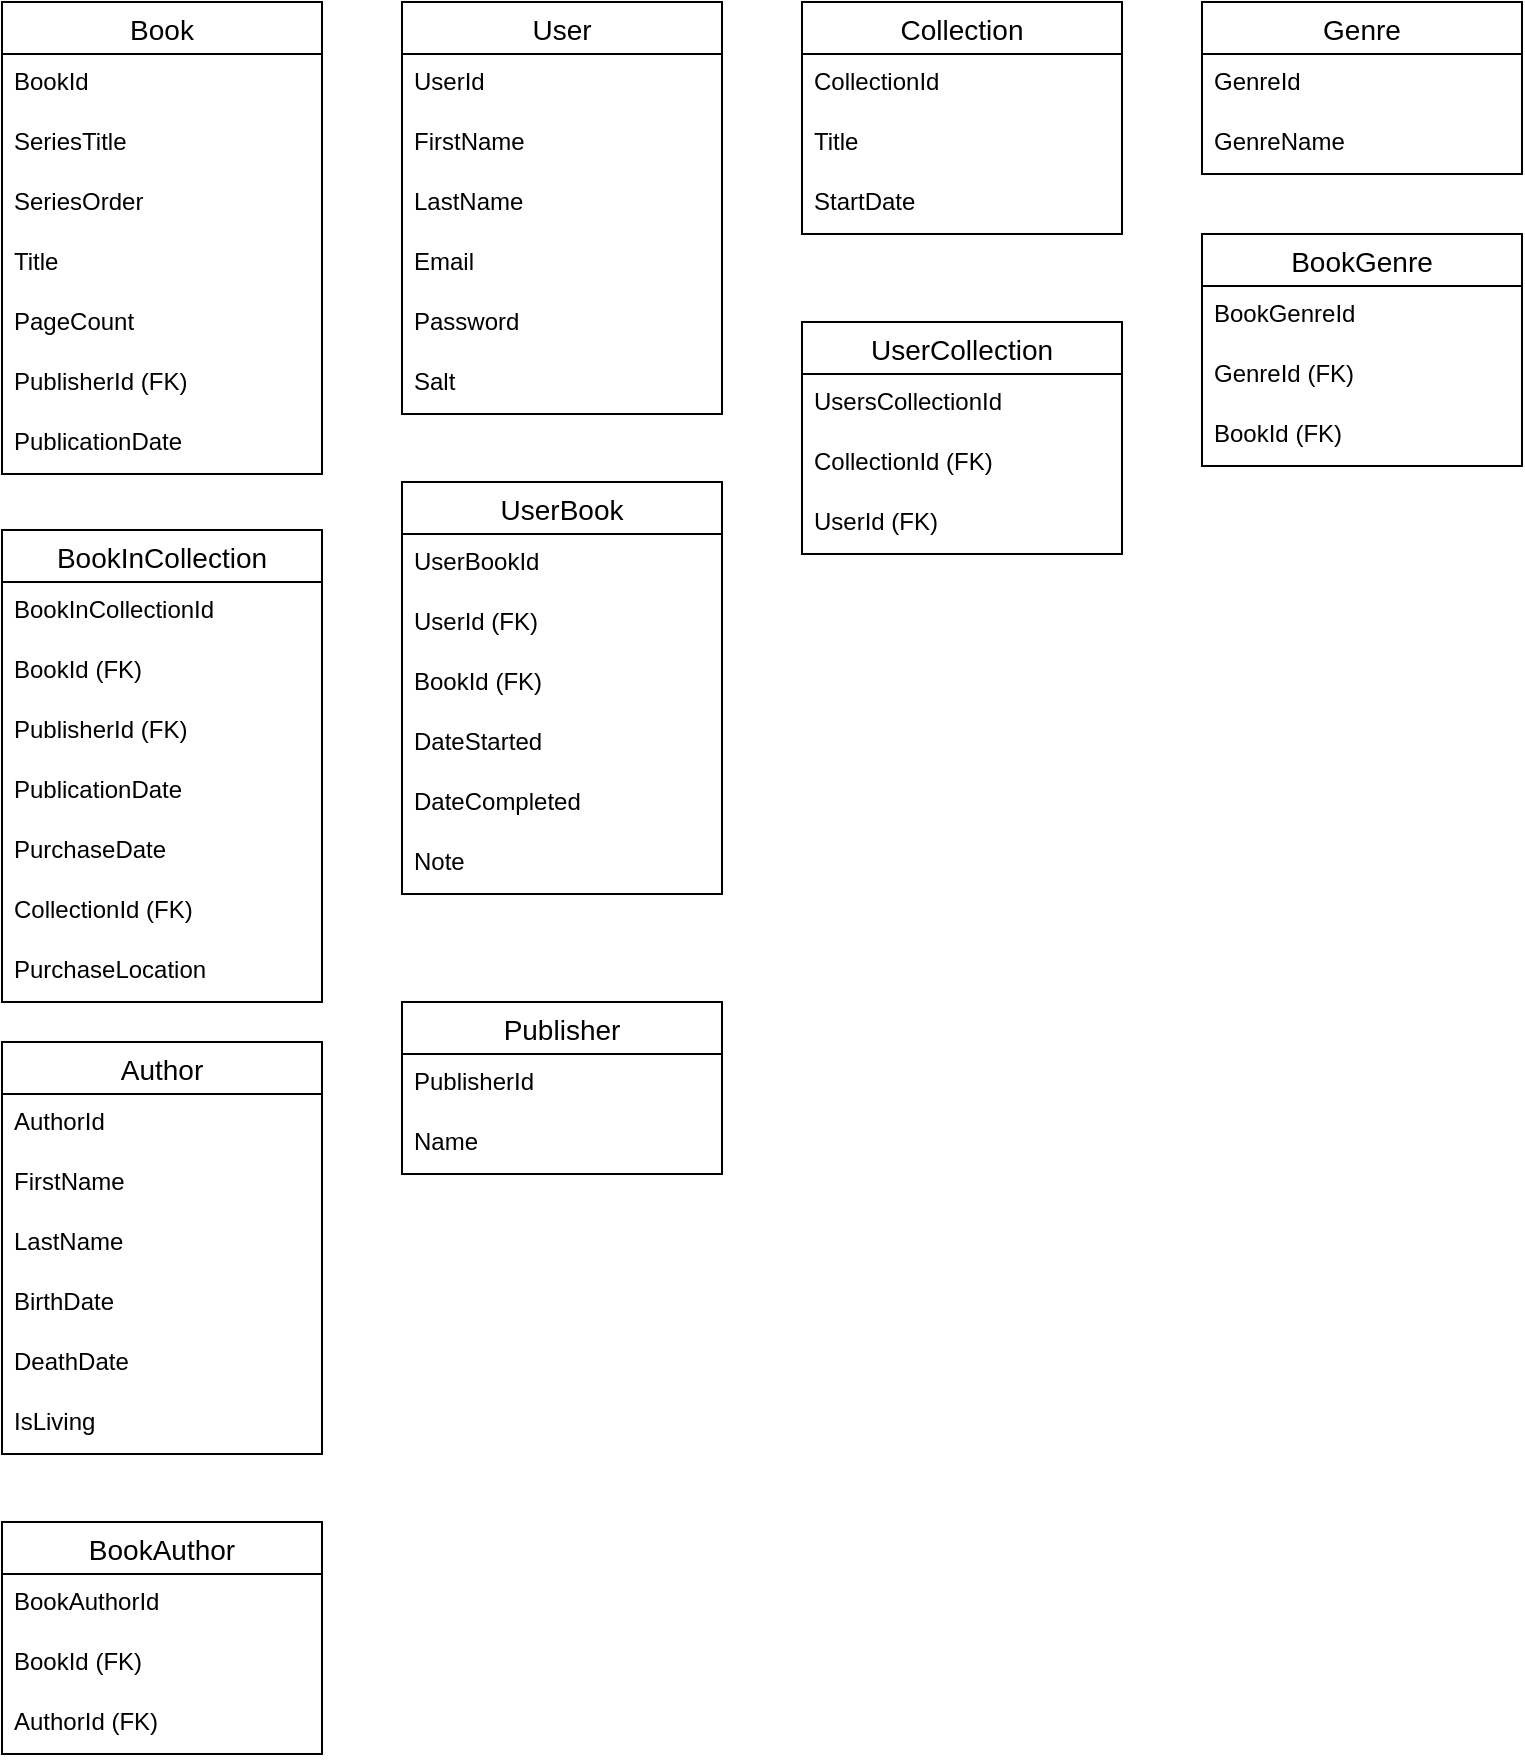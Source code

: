 <mxfile version="13.7.5" type="device"><diagram id="UrpMXMMA0uz3nO-4lnqI" name="Page-1"><mxGraphModel dx="1422" dy="762" grid="1" gridSize="10" guides="1" tooltips="1" connect="1" arrows="1" fold="1" page="1" pageScale="1" pageWidth="850" pageHeight="1100" math="0" shadow="0"><root><mxCell id="0"/><mxCell id="1" parent="0"/><mxCell id="OY0WkzDXKR3lyBP0aWqF-1" value="Book" style="swimlane;fontStyle=0;childLayout=stackLayout;horizontal=1;startSize=26;horizontalStack=0;resizeParent=1;resizeParentMax=0;resizeLast=0;collapsible=1;marginBottom=0;align=center;fontSize=14;" parent="1" vertex="1"><mxGeometry x="40" y="40" width="160" height="236" as="geometry"/></mxCell><mxCell id="OY0WkzDXKR3lyBP0aWqF-2" value="BookId" style="text;strokeColor=none;fillColor=none;spacingLeft=4;spacingRight=4;overflow=hidden;rotatable=0;points=[[0,0.5],[1,0.5]];portConstraint=eastwest;fontSize=12;" parent="OY0WkzDXKR3lyBP0aWqF-1" vertex="1"><mxGeometry y="26" width="160" height="30" as="geometry"/></mxCell><mxCell id="OY0WkzDXKR3lyBP0aWqF-3" value="SeriesTitle" style="text;strokeColor=none;fillColor=none;spacingLeft=4;spacingRight=4;overflow=hidden;rotatable=0;points=[[0,0.5],[1,0.5]];portConstraint=eastwest;fontSize=12;" parent="OY0WkzDXKR3lyBP0aWqF-1" vertex="1"><mxGeometry y="56" width="160" height="30" as="geometry"/></mxCell><mxCell id="t7PdLqPQhuYcK_3BS8OA-1" value="SeriesOrder" style="text;strokeColor=none;fillColor=none;spacingLeft=4;spacingRight=4;overflow=hidden;rotatable=0;points=[[0,0.5],[1,0.5]];portConstraint=eastwest;fontSize=12;" vertex="1" parent="OY0WkzDXKR3lyBP0aWqF-1"><mxGeometry y="86" width="160" height="30" as="geometry"/></mxCell><mxCell id="OY0WkzDXKR3lyBP0aWqF-4" value="Title" style="text;strokeColor=none;fillColor=none;spacingLeft=4;spacingRight=4;overflow=hidden;rotatable=0;points=[[0,0.5],[1,0.5]];portConstraint=eastwest;fontSize=12;" parent="OY0WkzDXKR3lyBP0aWqF-1" vertex="1"><mxGeometry y="116" width="160" height="30" as="geometry"/></mxCell><mxCell id="OY0WkzDXKR3lyBP0aWqF-5" value="PageCount" style="text;strokeColor=none;fillColor=none;spacingLeft=4;spacingRight=4;overflow=hidden;rotatable=0;points=[[0,0.5],[1,0.5]];portConstraint=eastwest;fontSize=12;" parent="OY0WkzDXKR3lyBP0aWqF-1" vertex="1"><mxGeometry y="146" width="160" height="30" as="geometry"/></mxCell><mxCell id="OY0WkzDXKR3lyBP0aWqF-6" value="PublisherId (FK)" style="text;strokeColor=none;fillColor=none;spacingLeft=4;spacingRight=4;overflow=hidden;rotatable=0;points=[[0,0.5],[1,0.5]];portConstraint=eastwest;fontSize=12;" parent="OY0WkzDXKR3lyBP0aWqF-1" vertex="1"><mxGeometry y="176" width="160" height="30" as="geometry"/></mxCell><mxCell id="OY0WkzDXKR3lyBP0aWqF-7" value="PublicationDate" style="text;strokeColor=none;fillColor=none;spacingLeft=4;spacingRight=4;overflow=hidden;rotatable=0;points=[[0,0.5],[1,0.5]];portConstraint=eastwest;fontSize=12;" parent="OY0WkzDXKR3lyBP0aWqF-1" vertex="1"><mxGeometry y="206" width="160" height="30" as="geometry"/></mxCell><mxCell id="OY0WkzDXKR3lyBP0aWqF-11" value="User" style="swimlane;fontStyle=0;childLayout=stackLayout;horizontal=1;startSize=26;horizontalStack=0;resizeParent=1;resizeParentMax=0;resizeLast=0;collapsible=1;marginBottom=0;align=center;fontSize=14;" parent="1" vertex="1"><mxGeometry x="240" y="40" width="160" height="206" as="geometry"/></mxCell><mxCell id="OY0WkzDXKR3lyBP0aWqF-12" value="UserId" style="text;strokeColor=none;fillColor=none;spacingLeft=4;spacingRight=4;overflow=hidden;rotatable=0;points=[[0,0.5],[1,0.5]];portConstraint=eastwest;fontSize=12;" parent="OY0WkzDXKR3lyBP0aWqF-11" vertex="1"><mxGeometry y="26" width="160" height="30" as="geometry"/></mxCell><mxCell id="OY0WkzDXKR3lyBP0aWqF-13" value="FirstName" style="text;strokeColor=none;fillColor=none;spacingLeft=4;spacingRight=4;overflow=hidden;rotatable=0;points=[[0,0.5],[1,0.5]];portConstraint=eastwest;fontSize=12;" parent="OY0WkzDXKR3lyBP0aWqF-11" vertex="1"><mxGeometry y="56" width="160" height="30" as="geometry"/></mxCell><mxCell id="OY0WkzDXKR3lyBP0aWqF-14" value="LastName" style="text;strokeColor=none;fillColor=none;spacingLeft=4;spacingRight=4;overflow=hidden;rotatable=0;points=[[0,0.5],[1,0.5]];portConstraint=eastwest;fontSize=12;" parent="OY0WkzDXKR3lyBP0aWqF-11" vertex="1"><mxGeometry y="86" width="160" height="30" as="geometry"/></mxCell><mxCell id="OY0WkzDXKR3lyBP0aWqF-15" value="Email" style="text;strokeColor=none;fillColor=none;spacingLeft=4;spacingRight=4;overflow=hidden;rotatable=0;points=[[0,0.5],[1,0.5]];portConstraint=eastwest;fontSize=12;" parent="OY0WkzDXKR3lyBP0aWqF-11" vertex="1"><mxGeometry y="116" width="160" height="30" as="geometry"/></mxCell><mxCell id="OY0WkzDXKR3lyBP0aWqF-16" value="Password" style="text;strokeColor=none;fillColor=none;spacingLeft=4;spacingRight=4;overflow=hidden;rotatable=0;points=[[0,0.5],[1,0.5]];portConstraint=eastwest;fontSize=12;" parent="OY0WkzDXKR3lyBP0aWqF-11" vertex="1"><mxGeometry y="146" width="160" height="30" as="geometry"/></mxCell><mxCell id="OY0WkzDXKR3lyBP0aWqF-17" value="Salt" style="text;strokeColor=none;fillColor=none;spacingLeft=4;spacingRight=4;overflow=hidden;rotatable=0;points=[[0,0.5],[1,0.5]];portConstraint=eastwest;fontSize=12;" parent="OY0WkzDXKR3lyBP0aWqF-11" vertex="1"><mxGeometry y="176" width="160" height="30" as="geometry"/></mxCell><mxCell id="OY0WkzDXKR3lyBP0aWqF-19" value="Collection" style="swimlane;fontStyle=0;childLayout=stackLayout;horizontal=1;startSize=26;horizontalStack=0;resizeParent=1;resizeParentMax=0;resizeLast=0;collapsible=1;marginBottom=0;align=center;fontSize=14;" parent="1" vertex="1"><mxGeometry x="440" y="40" width="160" height="116" as="geometry"/></mxCell><mxCell id="OY0WkzDXKR3lyBP0aWqF-20" value="CollectionId" style="text;strokeColor=none;fillColor=none;spacingLeft=4;spacingRight=4;overflow=hidden;rotatable=0;points=[[0,0.5],[1,0.5]];portConstraint=eastwest;fontSize=12;" parent="OY0WkzDXKR3lyBP0aWqF-19" vertex="1"><mxGeometry y="26" width="160" height="30" as="geometry"/></mxCell><mxCell id="OY0WkzDXKR3lyBP0aWqF-21" value="Title" style="text;strokeColor=none;fillColor=none;spacingLeft=4;spacingRight=4;overflow=hidden;rotatable=0;points=[[0,0.5],[1,0.5]];portConstraint=eastwest;fontSize=12;" parent="OY0WkzDXKR3lyBP0aWqF-19" vertex="1"><mxGeometry y="56" width="160" height="30" as="geometry"/></mxCell><mxCell id="OY0WkzDXKR3lyBP0aWqF-22" value="StartDate" style="text;strokeColor=none;fillColor=none;spacingLeft=4;spacingRight=4;overflow=hidden;rotatable=0;points=[[0,0.5],[1,0.5]];portConstraint=eastwest;fontSize=12;" parent="OY0WkzDXKR3lyBP0aWqF-19" vertex="1"><mxGeometry y="86" width="160" height="30" as="geometry"/></mxCell><mxCell id="OY0WkzDXKR3lyBP0aWqF-24" value="UserCollection" style="swimlane;fontStyle=0;childLayout=stackLayout;horizontal=1;startSize=26;horizontalStack=0;resizeParent=1;resizeParentMax=0;resizeLast=0;collapsible=1;marginBottom=0;align=center;fontSize=14;" parent="1" vertex="1"><mxGeometry x="440" y="200" width="160" height="116" as="geometry"/></mxCell><mxCell id="OY0WkzDXKR3lyBP0aWqF-25" value="UsersCollectionId" style="text;strokeColor=none;fillColor=none;spacingLeft=4;spacingRight=4;overflow=hidden;rotatable=0;points=[[0,0.5],[1,0.5]];portConstraint=eastwest;fontSize=12;" parent="OY0WkzDXKR3lyBP0aWqF-24" vertex="1"><mxGeometry y="26" width="160" height="30" as="geometry"/></mxCell><mxCell id="OY0WkzDXKR3lyBP0aWqF-26" value="CollectionId (FK)" style="text;strokeColor=none;fillColor=none;spacingLeft=4;spacingRight=4;overflow=hidden;rotatable=0;points=[[0,0.5],[1,0.5]];portConstraint=eastwest;fontSize=12;" parent="OY0WkzDXKR3lyBP0aWqF-24" vertex="1"><mxGeometry y="56" width="160" height="30" as="geometry"/></mxCell><mxCell id="OY0WkzDXKR3lyBP0aWqF-27" value="UserId (FK)" style="text;strokeColor=none;fillColor=none;spacingLeft=4;spacingRight=4;overflow=hidden;rotatable=0;points=[[0,0.5],[1,0.5]];portConstraint=eastwest;fontSize=12;" parent="OY0WkzDXKR3lyBP0aWqF-24" vertex="1"><mxGeometry y="86" width="160" height="30" as="geometry"/></mxCell><mxCell id="OY0WkzDXKR3lyBP0aWqF-38" value="Genre" style="swimlane;fontStyle=0;childLayout=stackLayout;horizontal=1;startSize=26;horizontalStack=0;resizeParent=1;resizeParentMax=0;resizeLast=0;collapsible=1;marginBottom=0;align=center;fontSize=14;" parent="1" vertex="1"><mxGeometry x="640" y="40" width="160" height="86" as="geometry"/></mxCell><mxCell id="OY0WkzDXKR3lyBP0aWqF-39" value="GenreId" style="text;strokeColor=none;fillColor=none;spacingLeft=4;spacingRight=4;overflow=hidden;rotatable=0;points=[[0,0.5],[1,0.5]];portConstraint=eastwest;fontSize=12;" parent="OY0WkzDXKR3lyBP0aWqF-38" vertex="1"><mxGeometry y="26" width="160" height="30" as="geometry"/></mxCell><mxCell id="OY0WkzDXKR3lyBP0aWqF-40" value="GenreName" style="text;strokeColor=none;fillColor=none;spacingLeft=4;spacingRight=4;overflow=hidden;rotatable=0;points=[[0,0.5],[1,0.5]];portConstraint=eastwest;fontSize=12;" parent="OY0WkzDXKR3lyBP0aWqF-38" vertex="1"><mxGeometry y="56" width="160" height="30" as="geometry"/></mxCell><mxCell id="OY0WkzDXKR3lyBP0aWqF-42" value="BookGenre" style="swimlane;fontStyle=0;childLayout=stackLayout;horizontal=1;startSize=26;horizontalStack=0;resizeParent=1;resizeParentMax=0;resizeLast=0;collapsible=1;marginBottom=0;align=center;fontSize=14;" parent="1" vertex="1"><mxGeometry x="640" y="156" width="160" height="116" as="geometry"/></mxCell><mxCell id="OY0WkzDXKR3lyBP0aWqF-43" value="BookGenreId" style="text;strokeColor=none;fillColor=none;spacingLeft=4;spacingRight=4;overflow=hidden;rotatable=0;points=[[0,0.5],[1,0.5]];portConstraint=eastwest;fontSize=12;" parent="OY0WkzDXKR3lyBP0aWqF-42" vertex="1"><mxGeometry y="26" width="160" height="30" as="geometry"/></mxCell><mxCell id="OY0WkzDXKR3lyBP0aWqF-44" value="GenreId (FK)" style="text;strokeColor=none;fillColor=none;spacingLeft=4;spacingRight=4;overflow=hidden;rotatable=0;points=[[0,0.5],[1,0.5]];portConstraint=eastwest;fontSize=12;" parent="OY0WkzDXKR3lyBP0aWqF-42" vertex="1"><mxGeometry y="56" width="160" height="30" as="geometry"/></mxCell><mxCell id="OY0WkzDXKR3lyBP0aWqF-45" value="BookId (FK)" style="text;strokeColor=none;fillColor=none;spacingLeft=4;spacingRight=4;overflow=hidden;rotatable=0;points=[[0,0.5],[1,0.5]];portConstraint=eastwest;fontSize=12;" parent="OY0WkzDXKR3lyBP0aWqF-42" vertex="1"><mxGeometry y="86" width="160" height="30" as="geometry"/></mxCell><mxCell id="OY0WkzDXKR3lyBP0aWqF-46" value="Author" style="swimlane;fontStyle=0;childLayout=stackLayout;horizontal=1;startSize=26;horizontalStack=0;resizeParent=1;resizeParentMax=0;resizeLast=0;collapsible=1;marginBottom=0;align=center;fontSize=14;" parent="1" vertex="1"><mxGeometry x="40" y="560" width="160" height="206" as="geometry"/></mxCell><mxCell id="OY0WkzDXKR3lyBP0aWqF-47" value="AuthorId" style="text;strokeColor=none;fillColor=none;spacingLeft=4;spacingRight=4;overflow=hidden;rotatable=0;points=[[0,0.5],[1,0.5]];portConstraint=eastwest;fontSize=12;" parent="OY0WkzDXKR3lyBP0aWqF-46" vertex="1"><mxGeometry y="26" width="160" height="30" as="geometry"/></mxCell><mxCell id="OY0WkzDXKR3lyBP0aWqF-48" value="FirstName" style="text;strokeColor=none;fillColor=none;spacingLeft=4;spacingRight=4;overflow=hidden;rotatable=0;points=[[0,0.5],[1,0.5]];portConstraint=eastwest;fontSize=12;" parent="OY0WkzDXKR3lyBP0aWqF-46" vertex="1"><mxGeometry y="56" width="160" height="30" as="geometry"/></mxCell><mxCell id="OY0WkzDXKR3lyBP0aWqF-49" value="LastName" style="text;strokeColor=none;fillColor=none;spacingLeft=4;spacingRight=4;overflow=hidden;rotatable=0;points=[[0,0.5],[1,0.5]];portConstraint=eastwest;fontSize=12;" parent="OY0WkzDXKR3lyBP0aWqF-46" vertex="1"><mxGeometry y="86" width="160" height="30" as="geometry"/></mxCell><mxCell id="OY0WkzDXKR3lyBP0aWqF-50" value="BirthDate" style="text;strokeColor=none;fillColor=none;spacingLeft=4;spacingRight=4;overflow=hidden;rotatable=0;points=[[0,0.5],[1,0.5]];portConstraint=eastwest;fontSize=12;" parent="OY0WkzDXKR3lyBP0aWqF-46" vertex="1"><mxGeometry y="116" width="160" height="30" as="geometry"/></mxCell><mxCell id="OY0WkzDXKR3lyBP0aWqF-51" value="DeathDate" style="text;strokeColor=none;fillColor=none;spacingLeft=4;spacingRight=4;overflow=hidden;rotatable=0;points=[[0,0.5],[1,0.5]];portConstraint=eastwest;fontSize=12;" parent="OY0WkzDXKR3lyBP0aWqF-46" vertex="1"><mxGeometry y="146" width="160" height="30" as="geometry"/></mxCell><mxCell id="OY0WkzDXKR3lyBP0aWqF-52" value="IsLiving" style="text;strokeColor=none;fillColor=none;spacingLeft=4;spacingRight=4;overflow=hidden;rotatable=0;points=[[0,0.5],[1,0.5]];portConstraint=eastwest;fontSize=12;" parent="OY0WkzDXKR3lyBP0aWqF-46" vertex="1"><mxGeometry y="176" width="160" height="30" as="geometry"/></mxCell><mxCell id="OY0WkzDXKR3lyBP0aWqF-53" value="UserBook" style="swimlane;fontStyle=0;childLayout=stackLayout;horizontal=1;startSize=26;horizontalStack=0;resizeParent=1;resizeParentMax=0;resizeLast=0;collapsible=1;marginBottom=0;align=center;fontSize=14;" parent="1" vertex="1"><mxGeometry x="240" y="280" width="160" height="206" as="geometry"/></mxCell><mxCell id="OY0WkzDXKR3lyBP0aWqF-54" value="UserBookId" style="text;strokeColor=none;fillColor=none;spacingLeft=4;spacingRight=4;overflow=hidden;rotatable=0;points=[[0,0.5],[1,0.5]];portConstraint=eastwest;fontSize=12;" parent="OY0WkzDXKR3lyBP0aWqF-53" vertex="1"><mxGeometry y="26" width="160" height="30" as="geometry"/></mxCell><mxCell id="OY0WkzDXKR3lyBP0aWqF-55" value="UserId (FK)" style="text;strokeColor=none;fillColor=none;spacingLeft=4;spacingRight=4;overflow=hidden;rotatable=0;points=[[0,0.5],[1,0.5]];portConstraint=eastwest;fontSize=12;" parent="OY0WkzDXKR3lyBP0aWqF-53" vertex="1"><mxGeometry y="56" width="160" height="30" as="geometry"/></mxCell><mxCell id="OY0WkzDXKR3lyBP0aWqF-56" value="BookId (FK)" style="text;strokeColor=none;fillColor=none;spacingLeft=4;spacingRight=4;overflow=hidden;rotatable=0;points=[[0,0.5],[1,0.5]];portConstraint=eastwest;fontSize=12;" parent="OY0WkzDXKR3lyBP0aWqF-53" vertex="1"><mxGeometry y="86" width="160" height="30" as="geometry"/></mxCell><mxCell id="OY0WkzDXKR3lyBP0aWqF-57" value="DateStarted" style="text;strokeColor=none;fillColor=none;spacingLeft=4;spacingRight=4;overflow=hidden;rotatable=0;points=[[0,0.5],[1,0.5]];portConstraint=eastwest;fontSize=12;" parent="OY0WkzDXKR3lyBP0aWqF-53" vertex="1"><mxGeometry y="116" width="160" height="30" as="geometry"/></mxCell><mxCell id="OY0WkzDXKR3lyBP0aWqF-58" value="DateCompleted" style="text;strokeColor=none;fillColor=none;spacingLeft=4;spacingRight=4;overflow=hidden;rotatable=0;points=[[0,0.5],[1,0.5]];portConstraint=eastwest;fontSize=12;" parent="OY0WkzDXKR3lyBP0aWqF-53" vertex="1"><mxGeometry y="146" width="160" height="30" as="geometry"/></mxCell><mxCell id="OY0WkzDXKR3lyBP0aWqF-59" value="Note" style="text;strokeColor=none;fillColor=none;spacingLeft=4;spacingRight=4;overflow=hidden;rotatable=0;points=[[0,0.5],[1,0.5]];portConstraint=eastwest;fontSize=12;" parent="OY0WkzDXKR3lyBP0aWqF-53" vertex="1"><mxGeometry y="176" width="160" height="30" as="geometry"/></mxCell><mxCell id="OY0WkzDXKR3lyBP0aWqF-61" value="Publisher" style="swimlane;fontStyle=0;childLayout=stackLayout;horizontal=1;startSize=26;horizontalStack=0;resizeParent=1;resizeParentMax=0;resizeLast=0;collapsible=1;marginBottom=0;align=center;fontSize=14;" parent="1" vertex="1"><mxGeometry x="240" y="540" width="160" height="86" as="geometry"/></mxCell><mxCell id="OY0WkzDXKR3lyBP0aWqF-62" value="PublisherId" style="text;strokeColor=none;fillColor=none;spacingLeft=4;spacingRight=4;overflow=hidden;rotatable=0;points=[[0,0.5],[1,0.5]];portConstraint=eastwest;fontSize=12;" parent="OY0WkzDXKR3lyBP0aWqF-61" vertex="1"><mxGeometry y="26" width="160" height="30" as="geometry"/></mxCell><mxCell id="OY0WkzDXKR3lyBP0aWqF-63" value="Name" style="text;strokeColor=none;fillColor=none;spacingLeft=4;spacingRight=4;overflow=hidden;rotatable=0;points=[[0,0.5],[1,0.5]];portConstraint=eastwest;fontSize=12;" parent="OY0WkzDXKR3lyBP0aWqF-61" vertex="1"><mxGeometry y="56" width="160" height="30" as="geometry"/></mxCell><mxCell id="vraHUaV3HbzajarIU6W--1" value="BookAuthor" style="swimlane;fontStyle=0;childLayout=stackLayout;horizontal=1;startSize=26;horizontalStack=0;resizeParent=1;resizeParentMax=0;resizeLast=0;collapsible=1;marginBottom=0;align=center;fontSize=14;" parent="1" vertex="1"><mxGeometry x="40" y="800" width="160" height="116" as="geometry"/></mxCell><mxCell id="vraHUaV3HbzajarIU6W--2" value="BookAuthorId" style="text;strokeColor=none;fillColor=none;spacingLeft=4;spacingRight=4;overflow=hidden;rotatable=0;points=[[0,0.5],[1,0.5]];portConstraint=eastwest;fontSize=12;" parent="vraHUaV3HbzajarIU6W--1" vertex="1"><mxGeometry y="26" width="160" height="30" as="geometry"/></mxCell><mxCell id="vraHUaV3HbzajarIU6W--3" value="BookId (FK)" style="text;strokeColor=none;fillColor=none;spacingLeft=4;spacingRight=4;overflow=hidden;rotatable=0;points=[[0,0.5],[1,0.5]];portConstraint=eastwest;fontSize=12;" parent="vraHUaV3HbzajarIU6W--1" vertex="1"><mxGeometry y="56" width="160" height="30" as="geometry"/></mxCell><mxCell id="vraHUaV3HbzajarIU6W--4" value="AuthorId (FK)" style="text;strokeColor=none;fillColor=none;spacingLeft=4;spacingRight=4;overflow=hidden;rotatable=0;points=[[0,0.5],[1,0.5]];portConstraint=eastwest;fontSize=12;" parent="vraHUaV3HbzajarIU6W--1" vertex="1"><mxGeometry y="86" width="160" height="30" as="geometry"/></mxCell><mxCell id="OY0WkzDXKR3lyBP0aWqF-31" value="BookInCollection" style="swimlane;fontStyle=0;childLayout=stackLayout;horizontal=1;startSize=26;horizontalStack=0;resizeParent=1;resizeParentMax=0;resizeLast=0;collapsible=1;marginBottom=0;align=center;fontSize=14;" parent="1" vertex="1"><mxGeometry x="40" y="304" width="160" height="236" as="geometry"/></mxCell><mxCell id="OY0WkzDXKR3lyBP0aWqF-32" value="BookInCollectionId" style="text;strokeColor=none;fillColor=none;spacingLeft=4;spacingRight=4;overflow=hidden;rotatable=0;points=[[0,0.5],[1,0.5]];portConstraint=eastwest;fontSize=12;" parent="OY0WkzDXKR3lyBP0aWqF-31" vertex="1"><mxGeometry y="26" width="160" height="30" as="geometry"/></mxCell><mxCell id="OY0WkzDXKR3lyBP0aWqF-33" value="BookId (FK)" style="text;strokeColor=none;fillColor=none;spacingLeft=4;spacingRight=4;overflow=hidden;rotatable=0;points=[[0,0.5],[1,0.5]];portConstraint=eastwest;fontSize=12;" parent="OY0WkzDXKR3lyBP0aWqF-31" vertex="1"><mxGeometry y="56" width="160" height="30" as="geometry"/></mxCell><mxCell id="OY0WkzDXKR3lyBP0aWqF-34" value="PublisherId (FK)" style="text;strokeColor=none;fillColor=none;spacingLeft=4;spacingRight=4;overflow=hidden;rotatable=0;points=[[0,0.5],[1,0.5]];portConstraint=eastwest;fontSize=12;" parent="OY0WkzDXKR3lyBP0aWqF-31" vertex="1"><mxGeometry y="86" width="160" height="30" as="geometry"/></mxCell><mxCell id="OY0WkzDXKR3lyBP0aWqF-35" value="PublicationDate" style="text;strokeColor=none;fillColor=none;spacingLeft=4;spacingRight=4;overflow=hidden;rotatable=0;points=[[0,0.5],[1,0.5]];portConstraint=eastwest;fontSize=12;" parent="OY0WkzDXKR3lyBP0aWqF-31" vertex="1"><mxGeometry y="116" width="160" height="30" as="geometry"/></mxCell><mxCell id="OY0WkzDXKR3lyBP0aWqF-36" value="PurchaseDate" style="text;strokeColor=none;fillColor=none;spacingLeft=4;spacingRight=4;overflow=hidden;rotatable=0;points=[[0,0.5],[1,0.5]];portConstraint=eastwest;fontSize=12;" parent="OY0WkzDXKR3lyBP0aWqF-31" vertex="1"><mxGeometry y="146" width="160" height="30" as="geometry"/></mxCell><mxCell id="OY0WkzDXKR3lyBP0aWqF-37" value="CollectionId (FK)" style="text;strokeColor=none;fillColor=none;spacingLeft=4;spacingRight=4;overflow=hidden;rotatable=0;points=[[0,0.5],[1,0.5]];portConstraint=eastwest;fontSize=12;" parent="OY0WkzDXKR3lyBP0aWqF-31" vertex="1"><mxGeometry y="176" width="160" height="30" as="geometry"/></mxCell><mxCell id="OY0WkzDXKR3lyBP0aWqF-60" value="PurchaseLocation" style="text;strokeColor=none;fillColor=none;spacingLeft=4;spacingRight=4;overflow=hidden;rotatable=0;points=[[0,0.5],[1,0.5]];portConstraint=eastwest;fontSize=12;" parent="OY0WkzDXKR3lyBP0aWqF-31" vertex="1"><mxGeometry y="206" width="160" height="30" as="geometry"/></mxCell></root></mxGraphModel></diagram></mxfile>